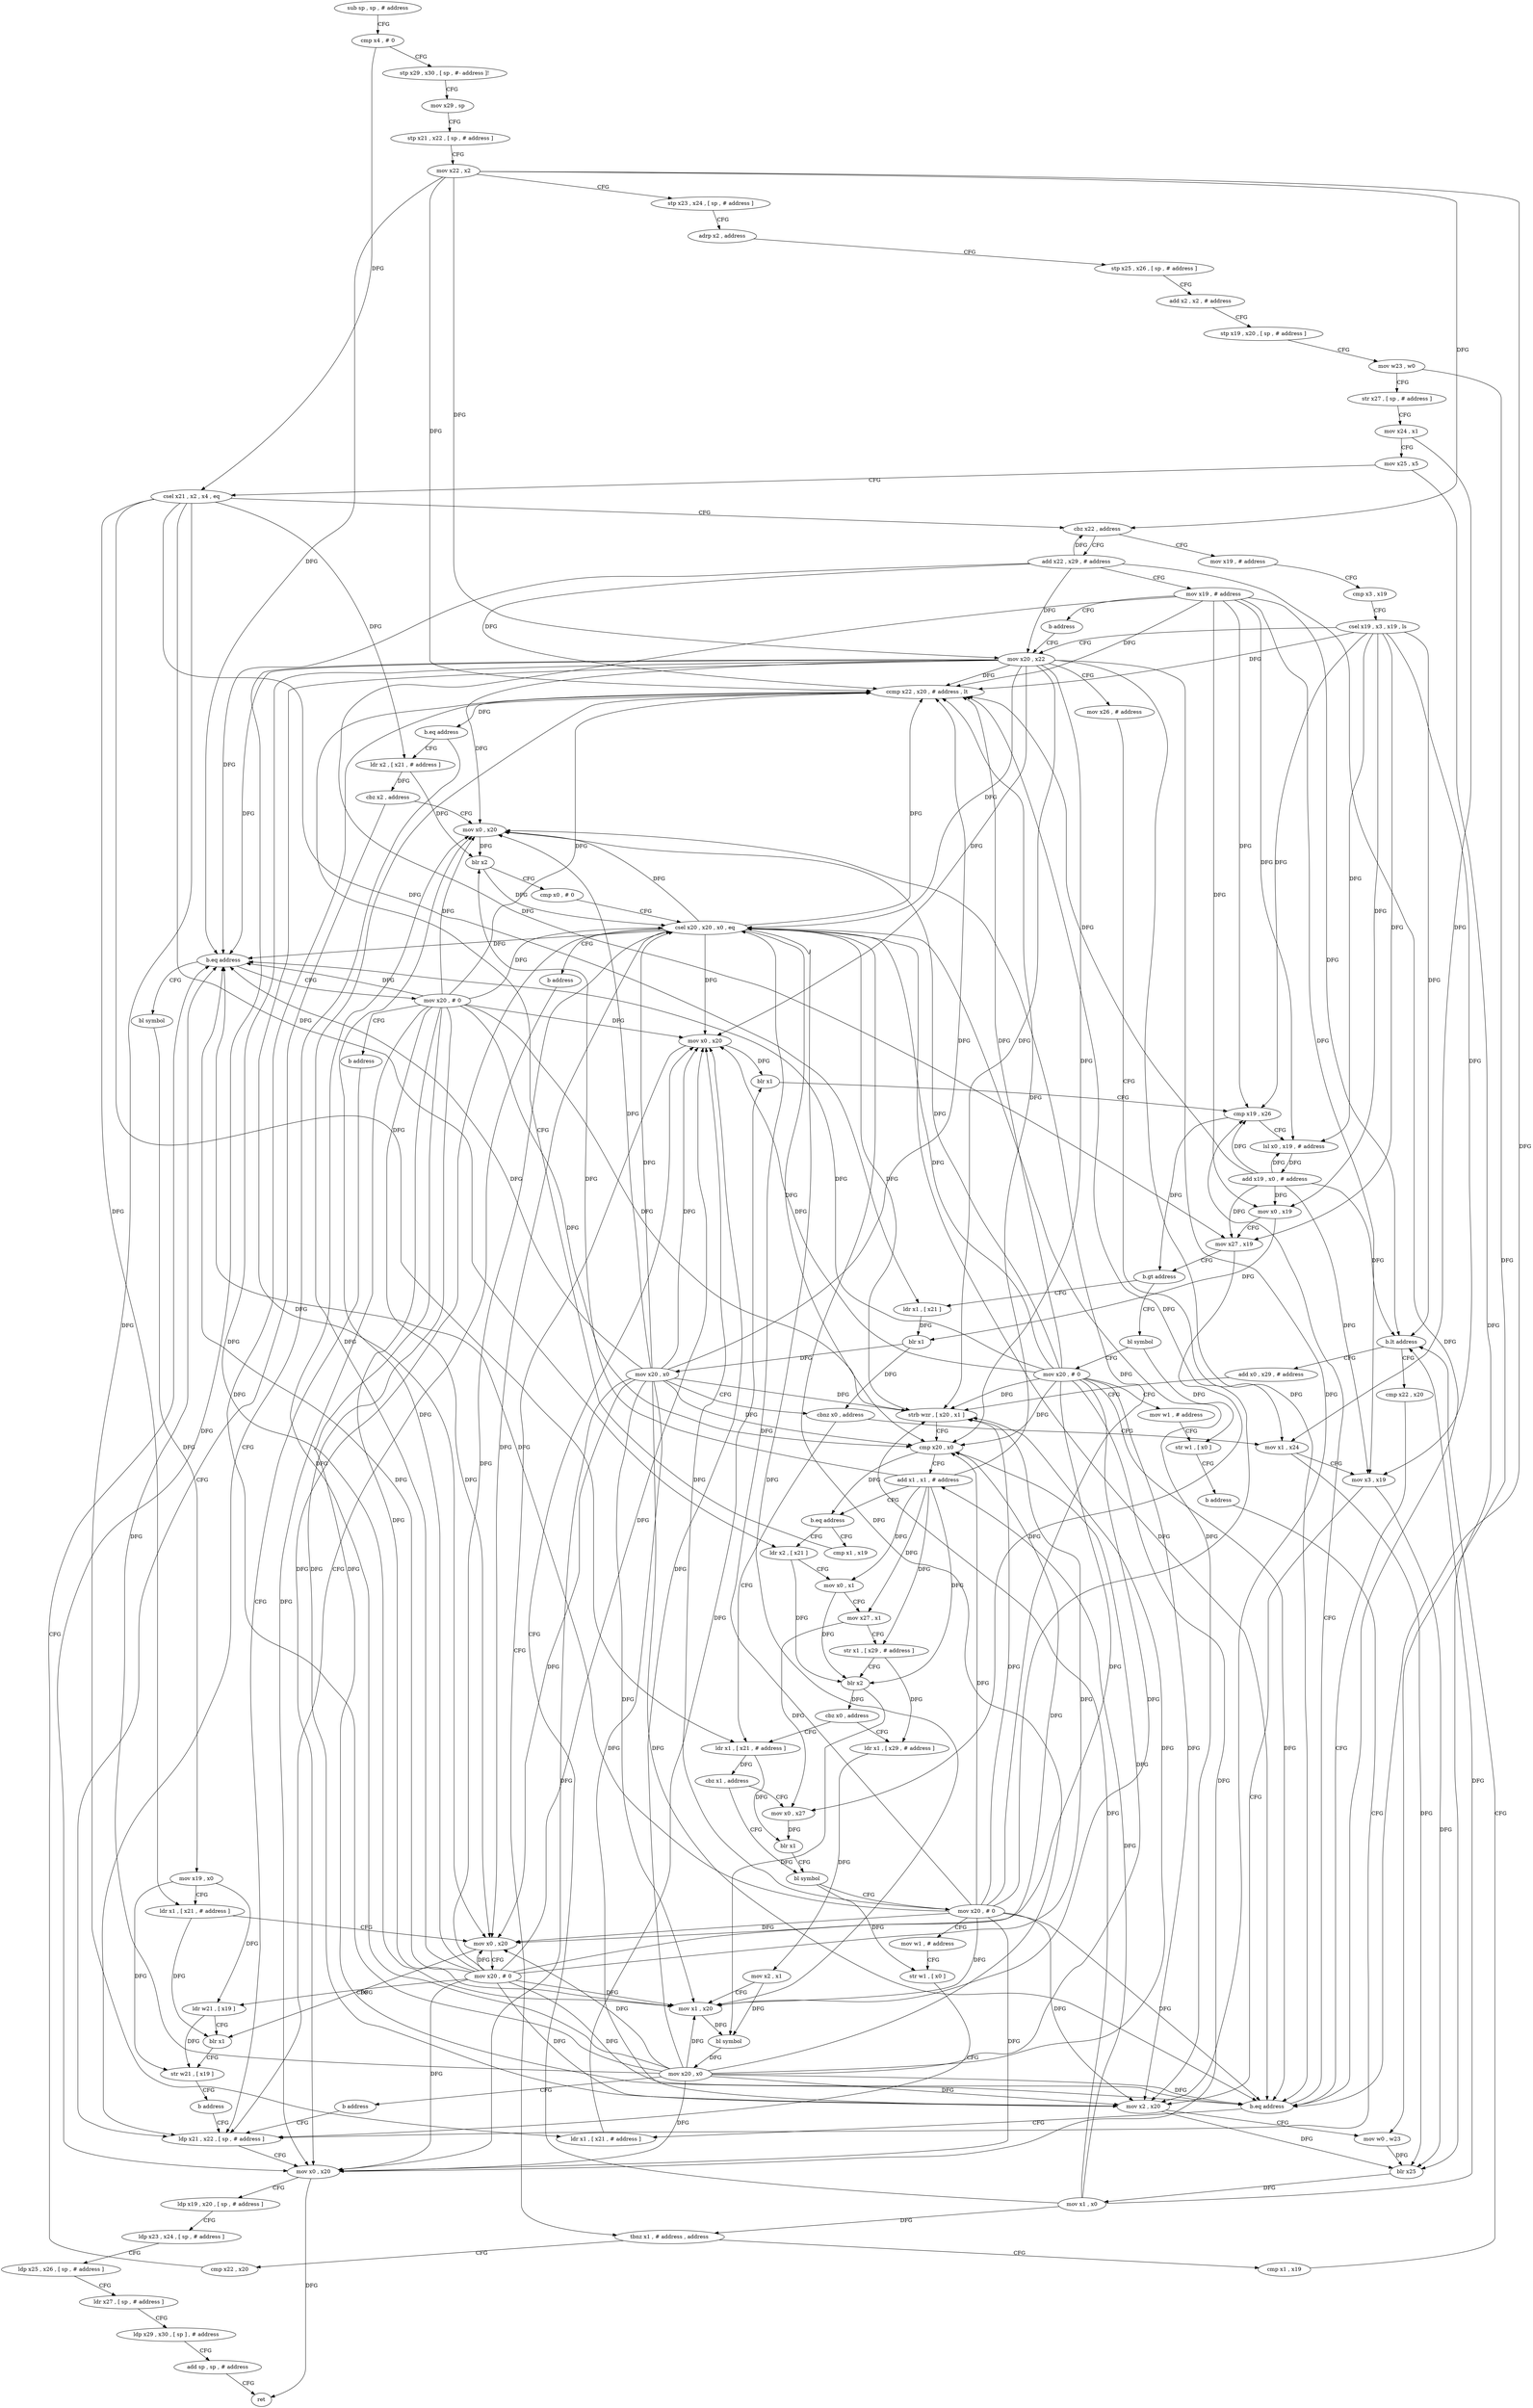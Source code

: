 digraph "func" {
"4293472" [label = "sub sp , sp , # address" ]
"4293476" [label = "cmp x4 , # 0" ]
"4293480" [label = "stp x29 , x30 , [ sp , #- address ]!" ]
"4293484" [label = "mov x29 , sp" ]
"4293488" [label = "stp x21 , x22 , [ sp , # address ]" ]
"4293492" [label = "mov x22 , x2" ]
"4293496" [label = "stp x23 , x24 , [ sp , # address ]" ]
"4293500" [label = "adrp x2 , address" ]
"4293504" [label = "stp x25 , x26 , [ sp , # address ]" ]
"4293508" [label = "add x2 , x2 , # address" ]
"4293512" [label = "stp x19 , x20 , [ sp , # address ]" ]
"4293516" [label = "mov w23 , w0" ]
"4293520" [label = "str x27 , [ sp , # address ]" ]
"4293524" [label = "mov x24 , x1" ]
"4293528" [label = "mov x25 , x5" ]
"4293532" [label = "csel x21 , x2 , x4 , eq" ]
"4293536" [label = "cbz x22 , address" ]
"4293872" [label = "add x22 , x29 , # address" ]
"4293540" [label = "mov x19 , # address" ]
"4293876" [label = "mov x19 , # address" ]
"4293880" [label = "b address" ]
"4293552" [label = "mov x20 , x22" ]
"4293544" [label = "cmp x3 , x19" ]
"4293548" [label = "csel x19 , x3 , x19 , ls" ]
"4293556" [label = "mov x26 , # address" ]
"4293560" [label = "mov x1 , x24" ]
"4293728" [label = "cmp x22 , x20" ]
"4293732" [label = "b.eq address" ]
"4293860" [label = "mov x20 , # 0" ]
"4293736" [label = "bl symbol" ]
"4293592" [label = "cmp x1 , x19" ]
"4293596" [label = "b.lt address" ]
"4293776" [label = "add x0 , x29 , # address" ]
"4293600" [label = "cmp x22 , x20" ]
"4293864" [label = "b address" ]
"4293688" [label = "ldp x21 , x22 , [ sp , # address ]" ]
"4293740" [label = "mov x19 , x0" ]
"4293744" [label = "ldr x1 , [ x21 , # address ]" ]
"4293748" [label = "mov x0 , x20" ]
"4293752" [label = "mov x20 , # 0" ]
"4293756" [label = "ldr w21 , [ x19 ]" ]
"4293760" [label = "blr x1" ]
"4293764" [label = "str w21 , [ x19 ]" ]
"4293768" [label = "b address" ]
"4293780" [label = "strb wzr , [ x20 , x1 ]" ]
"4293784" [label = "cmp x20 , x0" ]
"4293788" [label = "add x1 , x1 , # address" ]
"4293792" [label = "b.eq address" ]
"4293884" [label = "ldr x2 , [ x21 ]" ]
"4293796" [label = "cmp x1 , x19" ]
"4293604" [label = "b.eq address" ]
"4293616" [label = "cmp x19 , x26" ]
"4293608" [label = "ldr x1 , [ x21 , # address ]" ]
"4293692" [label = "mov x0 , x20" ]
"4293696" [label = "ldp x19 , x20 , [ sp , # address ]" ]
"4293700" [label = "ldp x23 , x24 , [ sp , # address ]" ]
"4293704" [label = "ldp x25 , x26 , [ sp , # address ]" ]
"4293708" [label = "ldr x27 , [ sp , # address ]" ]
"4293712" [label = "ldp x29 , x30 , [ sp ] , # address" ]
"4293716" [label = "add sp , sp , # address" ]
"4293720" [label = "ret" ]
"4293888" [label = "mov x0 , x1" ]
"4293892" [label = "mov x27 , x1" ]
"4293896" [label = "str x1 , [ x29 , # address ]" ]
"4293900" [label = "blr x2" ]
"4293904" [label = "cbz x0 , address" ]
"4293656" [label = "ldr x1 , [ x21 , # address ]" ]
"4293908" [label = "ldr x1 , [ x29 , # address ]" ]
"4293800" [label = "ccmp x22 , x20 , # address , lt" ]
"4293804" [label = "b.eq address" ]
"4293808" [label = "ldr x2 , [ x21 , # address ]" ]
"4293620" [label = "lsl x0 , x19 , # address" ]
"4293624" [label = "add x19 , x0 , # address" ]
"4293628" [label = "mov x0 , x19" ]
"4293632" [label = "mov x27 , x19" ]
"4293636" [label = "b.gt address" ]
"4293840" [label = "bl symbol" ]
"4293640" [label = "ldr x1 , [ x21 ]" ]
"4293612" [label = "blr x1" ]
"4293660" [label = "cbz x1 , address" ]
"4293672" [label = "bl symbol" ]
"4293664" [label = "mov x0 , x27" ]
"4293912" [label = "mov x2 , x1" ]
"4293916" [label = "mov x1 , x20" ]
"4293920" [label = "bl symbol" ]
"4293924" [label = "mov x20 , x0" ]
"4293928" [label = "b address" ]
"4293812" [label = "cbz x2 , address" ]
"4293816" [label = "mov x0 , x20" ]
"4293844" [label = "mov x20 , # 0" ]
"4293848" [label = "mov w1 , # address" ]
"4293852" [label = "str w1 , [ x0 ]" ]
"4293856" [label = "b address" ]
"4293644" [label = "blr x1" ]
"4293648" [label = "mov x20 , x0" ]
"4293652" [label = "cbnz x0 , address" ]
"4293676" [label = "mov x20 , # 0" ]
"4293680" [label = "mov w1 , # address" ]
"4293684" [label = "str w1 , [ x0 ]" ]
"4293668" [label = "blr x1" ]
"4293820" [label = "blr x2" ]
"4293824" [label = "cmp x0 , # 0" ]
"4293828" [label = "csel x20 , x20 , x0 , eq" ]
"4293832" [label = "b address" ]
"4293564" [label = "mov x3 , x19" ]
"4293568" [label = "mov x2 , x20" ]
"4293572" [label = "mov w0 , w23" ]
"4293576" [label = "blr x25" ]
"4293580" [label = "mov x1 , x0" ]
"4293584" [label = "mov x0 , x20" ]
"4293588" [label = "tbnz x1 , # address , address" ]
"4293472" -> "4293476" [ label = "CFG" ]
"4293476" -> "4293480" [ label = "CFG" ]
"4293476" -> "4293532" [ label = "DFG" ]
"4293480" -> "4293484" [ label = "CFG" ]
"4293484" -> "4293488" [ label = "CFG" ]
"4293488" -> "4293492" [ label = "CFG" ]
"4293492" -> "4293496" [ label = "CFG" ]
"4293492" -> "4293536" [ label = "DFG" ]
"4293492" -> "4293552" [ label = "DFG" ]
"4293492" -> "4293732" [ label = "DFG" ]
"4293492" -> "4293604" [ label = "DFG" ]
"4293492" -> "4293800" [ label = "DFG" ]
"4293496" -> "4293500" [ label = "CFG" ]
"4293500" -> "4293504" [ label = "CFG" ]
"4293504" -> "4293508" [ label = "CFG" ]
"4293508" -> "4293512" [ label = "CFG" ]
"4293512" -> "4293516" [ label = "CFG" ]
"4293516" -> "4293520" [ label = "CFG" ]
"4293516" -> "4293572" [ label = "DFG" ]
"4293520" -> "4293524" [ label = "CFG" ]
"4293524" -> "4293528" [ label = "CFG" ]
"4293524" -> "4293560" [ label = "DFG" ]
"4293528" -> "4293532" [ label = "CFG" ]
"4293528" -> "4293576" [ label = "DFG" ]
"4293532" -> "4293536" [ label = "CFG" ]
"4293532" -> "4293744" [ label = "DFG" ]
"4293532" -> "4293884" [ label = "DFG" ]
"4293532" -> "4293608" [ label = "DFG" ]
"4293532" -> "4293656" [ label = "DFG" ]
"4293532" -> "4293640" [ label = "DFG" ]
"4293532" -> "4293808" [ label = "DFG" ]
"4293536" -> "4293872" [ label = "CFG" ]
"4293536" -> "4293540" [ label = "CFG" ]
"4293872" -> "4293876" [ label = "CFG" ]
"4293872" -> "4293536" [ label = "DFG" ]
"4293872" -> "4293552" [ label = "DFG" ]
"4293872" -> "4293732" [ label = "DFG" ]
"4293872" -> "4293604" [ label = "DFG" ]
"4293872" -> "4293800" [ label = "DFG" ]
"4293540" -> "4293544" [ label = "CFG" ]
"4293876" -> "4293880" [ label = "CFG" ]
"4293876" -> "4293564" [ label = "DFG" ]
"4293876" -> "4293596" [ label = "DFG" ]
"4293876" -> "4293800" [ label = "DFG" ]
"4293876" -> "4293616" [ label = "DFG" ]
"4293876" -> "4293620" [ label = "DFG" ]
"4293876" -> "4293628" [ label = "DFG" ]
"4293876" -> "4293632" [ label = "DFG" ]
"4293880" -> "4293552" [ label = "CFG" ]
"4293552" -> "4293556" [ label = "CFG" ]
"4293552" -> "4293568" [ label = "DFG" ]
"4293552" -> "4293584" [ label = "DFG" ]
"4293552" -> "4293732" [ label = "DFG" ]
"4293552" -> "4293748" [ label = "DFG" ]
"4293552" -> "4293780" [ label = "DFG" ]
"4293552" -> "4293784" [ label = "DFG" ]
"4293552" -> "4293604" [ label = "DFG" ]
"4293552" -> "4293692" [ label = "DFG" ]
"4293552" -> "4293916" [ label = "DFG" ]
"4293552" -> "4293800" [ label = "DFG" ]
"4293552" -> "4293816" [ label = "DFG" ]
"4293552" -> "4293828" [ label = "DFG" ]
"4293544" -> "4293548" [ label = "CFG" ]
"4293548" -> "4293552" [ label = "CFG" ]
"4293548" -> "4293564" [ label = "DFG" ]
"4293548" -> "4293596" [ label = "DFG" ]
"4293548" -> "4293800" [ label = "DFG" ]
"4293548" -> "4293616" [ label = "DFG" ]
"4293548" -> "4293620" [ label = "DFG" ]
"4293548" -> "4293628" [ label = "DFG" ]
"4293548" -> "4293632" [ label = "DFG" ]
"4293556" -> "4293560" [ label = "CFG" ]
"4293560" -> "4293564" [ label = "CFG" ]
"4293560" -> "4293576" [ label = "DFG" ]
"4293728" -> "4293732" [ label = "CFG" ]
"4293732" -> "4293860" [ label = "CFG" ]
"4293732" -> "4293736" [ label = "CFG" ]
"4293860" -> "4293864" [ label = "CFG" ]
"4293860" -> "4293568" [ label = "DFG" ]
"4293860" -> "4293584" [ label = "DFG" ]
"4293860" -> "4293732" [ label = "DFG" ]
"4293860" -> "4293748" [ label = "DFG" ]
"4293860" -> "4293780" [ label = "DFG" ]
"4293860" -> "4293784" [ label = "DFG" ]
"4293860" -> "4293604" [ label = "DFG" ]
"4293860" -> "4293692" [ label = "DFG" ]
"4293860" -> "4293916" [ label = "DFG" ]
"4293860" -> "4293800" [ label = "DFG" ]
"4293860" -> "4293816" [ label = "DFG" ]
"4293860" -> "4293828" [ label = "DFG" ]
"4293736" -> "4293740" [ label = "DFG" ]
"4293592" -> "4293596" [ label = "CFG" ]
"4293596" -> "4293776" [ label = "CFG" ]
"4293596" -> "4293600" [ label = "CFG" ]
"4293776" -> "4293780" [ label = "CFG" ]
"4293600" -> "4293604" [ label = "CFG" ]
"4293864" -> "4293688" [ label = "CFG" ]
"4293688" -> "4293692" [ label = "CFG" ]
"4293740" -> "4293744" [ label = "CFG" ]
"4293740" -> "4293756" [ label = "DFG" ]
"4293740" -> "4293764" [ label = "DFG" ]
"4293744" -> "4293748" [ label = "CFG" ]
"4293744" -> "4293760" [ label = "DFG" ]
"4293748" -> "4293752" [ label = "CFG" ]
"4293748" -> "4293760" [ label = "DFG" ]
"4293752" -> "4293756" [ label = "CFG" ]
"4293752" -> "4293568" [ label = "DFG" ]
"4293752" -> "4293584" [ label = "DFG" ]
"4293752" -> "4293732" [ label = "DFG" ]
"4293752" -> "4293748" [ label = "DFG" ]
"4293752" -> "4293780" [ label = "DFG" ]
"4293752" -> "4293784" [ label = "DFG" ]
"4293752" -> "4293604" [ label = "DFG" ]
"4293752" -> "4293692" [ label = "DFG" ]
"4293752" -> "4293916" [ label = "DFG" ]
"4293752" -> "4293800" [ label = "DFG" ]
"4293752" -> "4293816" [ label = "DFG" ]
"4293752" -> "4293828" [ label = "DFG" ]
"4293756" -> "4293760" [ label = "CFG" ]
"4293756" -> "4293764" [ label = "DFG" ]
"4293760" -> "4293764" [ label = "CFG" ]
"4293764" -> "4293768" [ label = "CFG" ]
"4293768" -> "4293688" [ label = "CFG" ]
"4293780" -> "4293784" [ label = "CFG" ]
"4293784" -> "4293788" [ label = "CFG" ]
"4293784" -> "4293792" [ label = "DFG" ]
"4293788" -> "4293792" [ label = "CFG" ]
"4293788" -> "4293888" [ label = "DFG" ]
"4293788" -> "4293892" [ label = "DFG" ]
"4293788" -> "4293896" [ label = "DFG" ]
"4293788" -> "4293900" [ label = "DFG" ]
"4293788" -> "4293800" [ label = "DFG" ]
"4293788" -> "4293820" [ label = "DFG" ]
"4293792" -> "4293884" [ label = "CFG" ]
"4293792" -> "4293796" [ label = "CFG" ]
"4293884" -> "4293888" [ label = "CFG" ]
"4293884" -> "4293900" [ label = "DFG" ]
"4293796" -> "4293800" [ label = "CFG" ]
"4293604" -> "4293616" [ label = "CFG" ]
"4293604" -> "4293608" [ label = "CFG" ]
"4293616" -> "4293620" [ label = "CFG" ]
"4293616" -> "4293636" [ label = "DFG" ]
"4293608" -> "4293612" [ label = "DFG" ]
"4293692" -> "4293696" [ label = "CFG" ]
"4293692" -> "4293720" [ label = "DFG" ]
"4293696" -> "4293700" [ label = "CFG" ]
"4293700" -> "4293704" [ label = "CFG" ]
"4293704" -> "4293708" [ label = "CFG" ]
"4293708" -> "4293712" [ label = "CFG" ]
"4293712" -> "4293716" [ label = "CFG" ]
"4293716" -> "4293720" [ label = "CFG" ]
"4293888" -> "4293892" [ label = "CFG" ]
"4293888" -> "4293900" [ label = "DFG" ]
"4293892" -> "4293896" [ label = "CFG" ]
"4293892" -> "4293664" [ label = "DFG" ]
"4293896" -> "4293900" [ label = "CFG" ]
"4293896" -> "4293908" [ label = "DFG" ]
"4293900" -> "4293904" [ label = "DFG" ]
"4293900" -> "4293920" [ label = "DFG" ]
"4293904" -> "4293656" [ label = "CFG" ]
"4293904" -> "4293908" [ label = "CFG" ]
"4293656" -> "4293660" [ label = "DFG" ]
"4293656" -> "4293668" [ label = "DFG" ]
"4293908" -> "4293912" [ label = "DFG" ]
"4293800" -> "4293804" [ label = "DFG" ]
"4293804" -> "4293688" [ label = "CFG" ]
"4293804" -> "4293808" [ label = "CFG" ]
"4293808" -> "4293812" [ label = "DFG" ]
"4293808" -> "4293820" [ label = "DFG" ]
"4293620" -> "4293624" [ label = "DFG" ]
"4293624" -> "4293628" [ label = "DFG" ]
"4293624" -> "4293564" [ label = "DFG" ]
"4293624" -> "4293596" [ label = "DFG" ]
"4293624" -> "4293800" [ label = "DFG" ]
"4293624" -> "4293616" [ label = "DFG" ]
"4293624" -> "4293620" [ label = "DFG" ]
"4293624" -> "4293632" [ label = "DFG" ]
"4293628" -> "4293632" [ label = "CFG" ]
"4293628" -> "4293644" [ label = "DFG" ]
"4293632" -> "4293636" [ label = "CFG" ]
"4293632" -> "4293664" [ label = "DFG" ]
"4293636" -> "4293840" [ label = "CFG" ]
"4293636" -> "4293640" [ label = "CFG" ]
"4293840" -> "4293844" [ label = "CFG" ]
"4293840" -> "4293852" [ label = "DFG" ]
"4293640" -> "4293644" [ label = "DFG" ]
"4293612" -> "4293616" [ label = "CFG" ]
"4293660" -> "4293672" [ label = "CFG" ]
"4293660" -> "4293664" [ label = "CFG" ]
"4293672" -> "4293676" [ label = "CFG" ]
"4293672" -> "4293684" [ label = "DFG" ]
"4293664" -> "4293668" [ label = "DFG" ]
"4293912" -> "4293916" [ label = "CFG" ]
"4293912" -> "4293920" [ label = "DFG" ]
"4293916" -> "4293920" [ label = "DFG" ]
"4293920" -> "4293924" [ label = "DFG" ]
"4293924" -> "4293928" [ label = "CFG" ]
"4293924" -> "4293568" [ label = "DFG" ]
"4293924" -> "4293584" [ label = "DFG" ]
"4293924" -> "4293732" [ label = "DFG" ]
"4293924" -> "4293748" [ label = "DFG" ]
"4293924" -> "4293604" [ label = "DFG" ]
"4293924" -> "4293692" [ label = "DFG" ]
"4293924" -> "4293916" [ label = "DFG" ]
"4293924" -> "4293780" [ label = "DFG" ]
"4293924" -> "4293784" [ label = "DFG" ]
"4293924" -> "4293800" [ label = "DFG" ]
"4293924" -> "4293816" [ label = "DFG" ]
"4293924" -> "4293828" [ label = "DFG" ]
"4293928" -> "4293688" [ label = "CFG" ]
"4293812" -> "4293688" [ label = "CFG" ]
"4293812" -> "4293816" [ label = "CFG" ]
"4293816" -> "4293820" [ label = "DFG" ]
"4293844" -> "4293848" [ label = "CFG" ]
"4293844" -> "4293568" [ label = "DFG" ]
"4293844" -> "4293584" [ label = "DFG" ]
"4293844" -> "4293732" [ label = "DFG" ]
"4293844" -> "4293748" [ label = "DFG" ]
"4293844" -> "4293604" [ label = "DFG" ]
"4293844" -> "4293692" [ label = "DFG" ]
"4293844" -> "4293916" [ label = "DFG" ]
"4293844" -> "4293800" [ label = "DFG" ]
"4293844" -> "4293780" [ label = "DFG" ]
"4293844" -> "4293784" [ label = "DFG" ]
"4293844" -> "4293816" [ label = "DFG" ]
"4293844" -> "4293828" [ label = "DFG" ]
"4293848" -> "4293852" [ label = "CFG" ]
"4293852" -> "4293856" [ label = "CFG" ]
"4293856" -> "4293688" [ label = "CFG" ]
"4293644" -> "4293648" [ label = "DFG" ]
"4293644" -> "4293652" [ label = "DFG" ]
"4293648" -> "4293652" [ label = "CFG" ]
"4293648" -> "4293568" [ label = "DFG" ]
"4293648" -> "4293584" [ label = "DFG" ]
"4293648" -> "4293732" [ label = "DFG" ]
"4293648" -> "4293748" [ label = "DFG" ]
"4293648" -> "4293604" [ label = "DFG" ]
"4293648" -> "4293692" [ label = "DFG" ]
"4293648" -> "4293916" [ label = "DFG" ]
"4293648" -> "4293800" [ label = "DFG" ]
"4293648" -> "4293780" [ label = "DFG" ]
"4293648" -> "4293784" [ label = "DFG" ]
"4293648" -> "4293816" [ label = "DFG" ]
"4293648" -> "4293828" [ label = "DFG" ]
"4293652" -> "4293560" [ label = "CFG" ]
"4293652" -> "4293656" [ label = "CFG" ]
"4293676" -> "4293680" [ label = "CFG" ]
"4293676" -> "4293568" [ label = "DFG" ]
"4293676" -> "4293584" [ label = "DFG" ]
"4293676" -> "4293732" [ label = "DFG" ]
"4293676" -> "4293748" [ label = "DFG" ]
"4293676" -> "4293604" [ label = "DFG" ]
"4293676" -> "4293692" [ label = "DFG" ]
"4293676" -> "4293916" [ label = "DFG" ]
"4293676" -> "4293800" [ label = "DFG" ]
"4293676" -> "4293780" [ label = "DFG" ]
"4293676" -> "4293784" [ label = "DFG" ]
"4293676" -> "4293816" [ label = "DFG" ]
"4293676" -> "4293828" [ label = "DFG" ]
"4293680" -> "4293684" [ label = "CFG" ]
"4293684" -> "4293688" [ label = "CFG" ]
"4293668" -> "4293672" [ label = "CFG" ]
"4293820" -> "4293824" [ label = "CFG" ]
"4293820" -> "4293828" [ label = "DFG" ]
"4293824" -> "4293828" [ label = "CFG" ]
"4293828" -> "4293832" [ label = "CFG" ]
"4293828" -> "4293568" [ label = "DFG" ]
"4293828" -> "4293584" [ label = "DFG" ]
"4293828" -> "4293732" [ label = "DFG" ]
"4293828" -> "4293748" [ label = "DFG" ]
"4293828" -> "4293604" [ label = "DFG" ]
"4293828" -> "4293692" [ label = "DFG" ]
"4293828" -> "4293916" [ label = "DFG" ]
"4293828" -> "4293800" [ label = "DFG" ]
"4293828" -> "4293816" [ label = "DFG" ]
"4293828" -> "4293780" [ label = "DFG" ]
"4293828" -> "4293784" [ label = "DFG" ]
"4293832" -> "4293688" [ label = "CFG" ]
"4293564" -> "4293568" [ label = "CFG" ]
"4293564" -> "4293576" [ label = "DFG" ]
"4293568" -> "4293572" [ label = "CFG" ]
"4293568" -> "4293576" [ label = "DFG" ]
"4293572" -> "4293576" [ label = "DFG" ]
"4293576" -> "4293580" [ label = "DFG" ]
"4293580" -> "4293584" [ label = "CFG" ]
"4293580" -> "4293588" [ label = "DFG" ]
"4293580" -> "4293596" [ label = "DFG" ]
"4293580" -> "4293780" [ label = "DFG" ]
"4293580" -> "4293788" [ label = "DFG" ]
"4293584" -> "4293588" [ label = "CFG" ]
"4293584" -> "4293612" [ label = "DFG" ]
"4293588" -> "4293728" [ label = "CFG" ]
"4293588" -> "4293592" [ label = "CFG" ]
}
